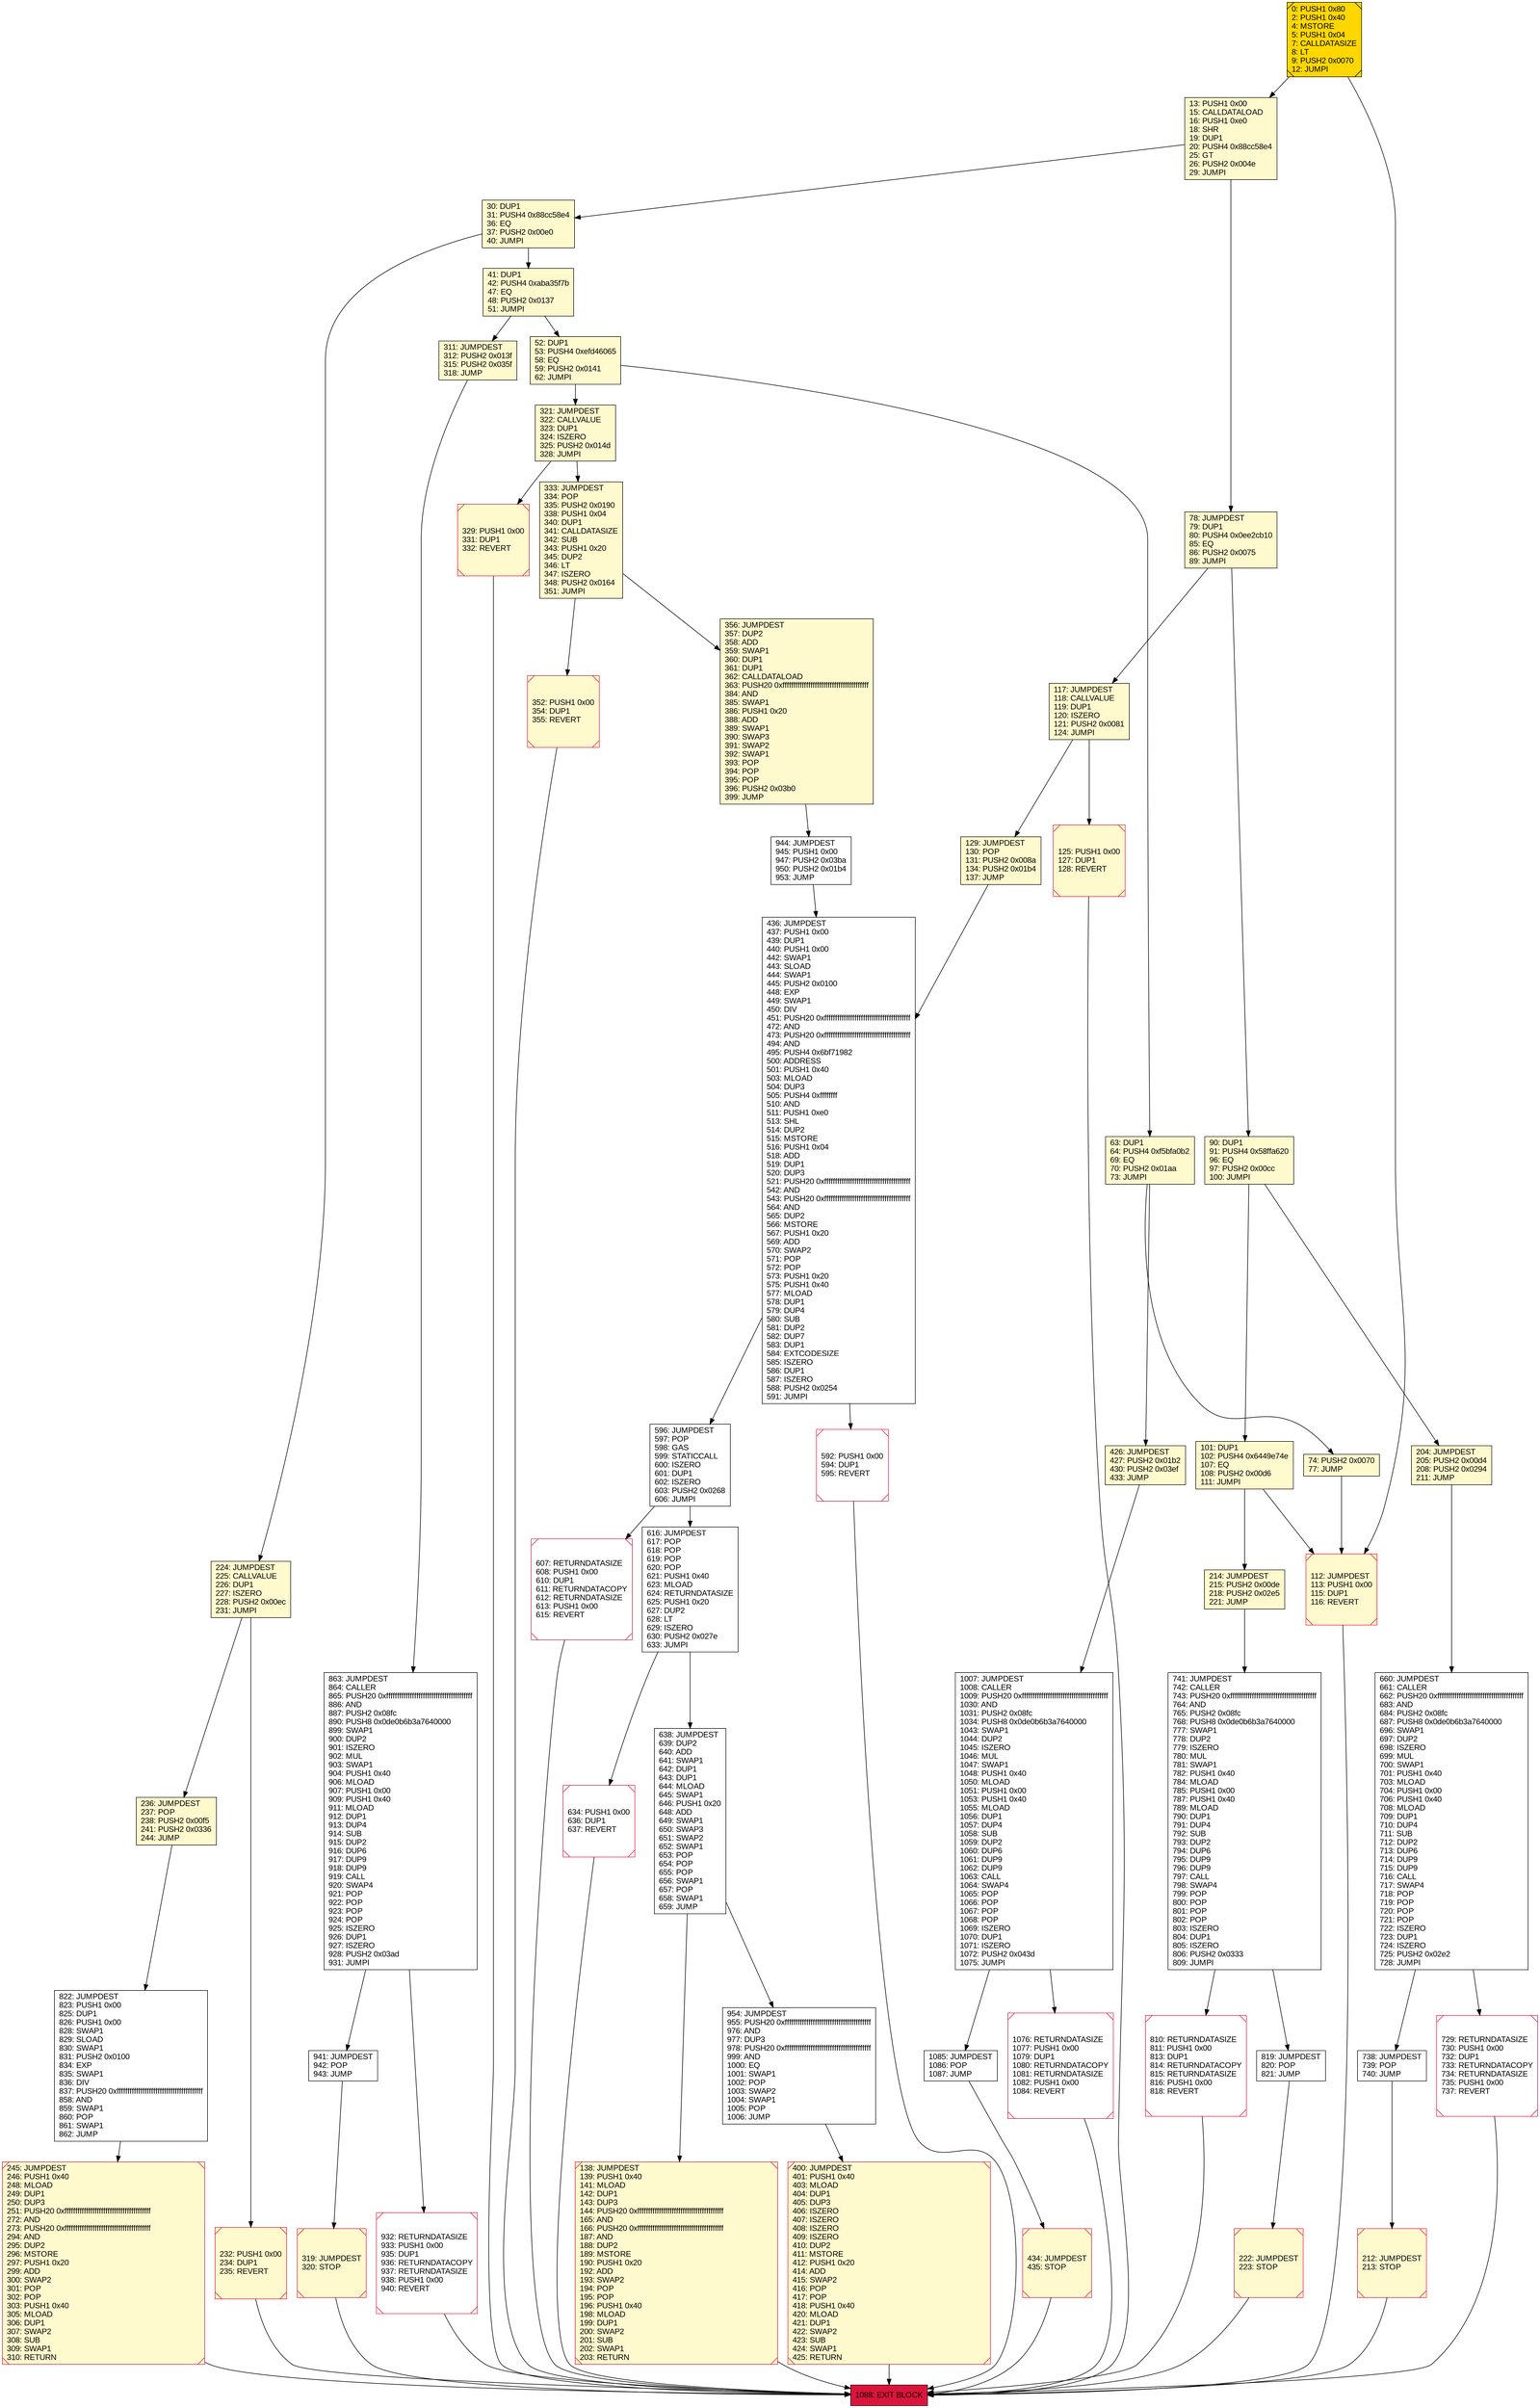 digraph G {
bgcolor=transparent rankdir=UD;
node [shape=box style=filled color=black fillcolor=white fontname=arial fontcolor=black];
356 [label="356: JUMPDEST\l357: DUP2\l358: ADD\l359: SWAP1\l360: DUP1\l361: DUP1\l362: CALLDATALOAD\l363: PUSH20 0xffffffffffffffffffffffffffffffffffffffff\l384: AND\l385: SWAP1\l386: PUSH1 0x20\l388: ADD\l389: SWAP1\l390: SWAP3\l391: SWAP2\l392: SWAP1\l393: POP\l394: POP\l395: POP\l396: PUSH2 0x03b0\l399: JUMP\l" fillcolor=lemonchiffon ];
1007 [label="1007: JUMPDEST\l1008: CALLER\l1009: PUSH20 0xffffffffffffffffffffffffffffffffffffffff\l1030: AND\l1031: PUSH2 0x08fc\l1034: PUSH8 0x0de0b6b3a7640000\l1043: SWAP1\l1044: DUP2\l1045: ISZERO\l1046: MUL\l1047: SWAP1\l1048: PUSH1 0x40\l1050: MLOAD\l1051: PUSH1 0x00\l1053: PUSH1 0x40\l1055: MLOAD\l1056: DUP1\l1057: DUP4\l1058: SUB\l1059: DUP2\l1060: DUP6\l1061: DUP9\l1062: DUP9\l1063: CALL\l1064: SWAP4\l1065: POP\l1066: POP\l1067: POP\l1068: POP\l1069: ISZERO\l1070: DUP1\l1071: ISZERO\l1072: PUSH2 0x043d\l1075: JUMPI\l" ];
638 [label="638: JUMPDEST\l639: DUP2\l640: ADD\l641: SWAP1\l642: DUP1\l643: DUP1\l644: MLOAD\l645: SWAP1\l646: PUSH1 0x20\l648: ADD\l649: SWAP1\l650: SWAP3\l651: SWAP2\l652: SWAP1\l653: POP\l654: POP\l655: POP\l656: SWAP1\l657: POP\l658: SWAP1\l659: JUMP\l" ];
941 [label="941: JUMPDEST\l942: POP\l943: JUMP\l" ];
311 [label="311: JUMPDEST\l312: PUSH2 0x013f\l315: PUSH2 0x035f\l318: JUMP\l" fillcolor=lemonchiffon ];
819 [label="819: JUMPDEST\l820: POP\l821: JUMP\l" ];
52 [label="52: DUP1\l53: PUSH4 0xefd46065\l58: EQ\l59: PUSH2 0x0141\l62: JUMPI\l" fillcolor=lemonchiffon ];
1085 [label="1085: JUMPDEST\l1086: POP\l1087: JUMP\l" ];
78 [label="78: JUMPDEST\l79: DUP1\l80: PUSH4 0x0ee2cb10\l85: EQ\l86: PUSH2 0x0075\l89: JUMPI\l" fillcolor=lemonchiffon ];
90 [label="90: DUP1\l91: PUSH4 0x58ffa620\l96: EQ\l97: PUSH2 0x00cc\l100: JUMPI\l" fillcolor=lemonchiffon ];
436 [label="436: JUMPDEST\l437: PUSH1 0x00\l439: DUP1\l440: PUSH1 0x00\l442: SWAP1\l443: SLOAD\l444: SWAP1\l445: PUSH2 0x0100\l448: EXP\l449: SWAP1\l450: DIV\l451: PUSH20 0xffffffffffffffffffffffffffffffffffffffff\l472: AND\l473: PUSH20 0xffffffffffffffffffffffffffffffffffffffff\l494: AND\l495: PUSH4 0x6bf71982\l500: ADDRESS\l501: PUSH1 0x40\l503: MLOAD\l504: DUP3\l505: PUSH4 0xffffffff\l510: AND\l511: PUSH1 0xe0\l513: SHL\l514: DUP2\l515: MSTORE\l516: PUSH1 0x04\l518: ADD\l519: DUP1\l520: DUP3\l521: PUSH20 0xffffffffffffffffffffffffffffffffffffffff\l542: AND\l543: PUSH20 0xffffffffffffffffffffffffffffffffffffffff\l564: AND\l565: DUP2\l566: MSTORE\l567: PUSH1 0x20\l569: ADD\l570: SWAP2\l571: POP\l572: POP\l573: PUSH1 0x20\l575: PUSH1 0x40\l577: MLOAD\l578: DUP1\l579: DUP4\l580: SUB\l581: DUP2\l582: DUP7\l583: DUP1\l584: EXTCODESIZE\l585: ISZERO\l586: DUP1\l587: ISZERO\l588: PUSH2 0x0254\l591: JUMPI\l" ];
822 [label="822: JUMPDEST\l823: PUSH1 0x00\l825: DUP1\l826: PUSH1 0x00\l828: SWAP1\l829: SLOAD\l830: SWAP1\l831: PUSH2 0x0100\l834: EXP\l835: SWAP1\l836: DIV\l837: PUSH20 0xffffffffffffffffffffffffffffffffffffffff\l858: AND\l859: SWAP1\l860: POP\l861: SWAP1\l862: JUMP\l" ];
863 [label="863: JUMPDEST\l864: CALLER\l865: PUSH20 0xffffffffffffffffffffffffffffffffffffffff\l886: AND\l887: PUSH2 0x08fc\l890: PUSH8 0x0de0b6b3a7640000\l899: SWAP1\l900: DUP2\l901: ISZERO\l902: MUL\l903: SWAP1\l904: PUSH1 0x40\l906: MLOAD\l907: PUSH1 0x00\l909: PUSH1 0x40\l911: MLOAD\l912: DUP1\l913: DUP4\l914: SUB\l915: DUP2\l916: DUP6\l917: DUP9\l918: DUP9\l919: CALL\l920: SWAP4\l921: POP\l922: POP\l923: POP\l924: POP\l925: ISZERO\l926: DUP1\l927: ISZERO\l928: PUSH2 0x03ad\l931: JUMPI\l" ];
321 [label="321: JUMPDEST\l322: CALLVALUE\l323: DUP1\l324: ISZERO\l325: PUSH2 0x014d\l328: JUMPI\l" fillcolor=lemonchiffon ];
426 [label="426: JUMPDEST\l427: PUSH2 0x01b2\l430: PUSH2 0x03ef\l433: JUMP\l" fillcolor=lemonchiffon ];
245 [label="245: JUMPDEST\l246: PUSH1 0x40\l248: MLOAD\l249: DUP1\l250: DUP3\l251: PUSH20 0xffffffffffffffffffffffffffffffffffffffff\l272: AND\l273: PUSH20 0xffffffffffffffffffffffffffffffffffffffff\l294: AND\l295: DUP2\l296: MSTORE\l297: PUSH1 0x20\l299: ADD\l300: SWAP2\l301: POP\l302: POP\l303: PUSH1 0x40\l305: MLOAD\l306: DUP1\l307: SWAP2\l308: SUB\l309: SWAP1\l310: RETURN\l" fillcolor=lemonchiffon shape=Msquare color=crimson ];
434 [label="434: JUMPDEST\l435: STOP\l" fillcolor=lemonchiffon shape=Msquare color=crimson ];
596 [label="596: JUMPDEST\l597: POP\l598: GAS\l599: STATICCALL\l600: ISZERO\l601: DUP1\l602: ISZERO\l603: PUSH2 0x0268\l606: JUMPI\l" ];
616 [label="616: JUMPDEST\l617: POP\l618: POP\l619: POP\l620: POP\l621: PUSH1 0x40\l623: MLOAD\l624: RETURNDATASIZE\l625: PUSH1 0x20\l627: DUP2\l628: LT\l629: ISZERO\l630: PUSH2 0x027e\l633: JUMPI\l" ];
333 [label="333: JUMPDEST\l334: POP\l335: PUSH2 0x0190\l338: PUSH1 0x04\l340: DUP1\l341: CALLDATASIZE\l342: SUB\l343: PUSH1 0x20\l345: DUP2\l346: LT\l347: ISZERO\l348: PUSH2 0x0164\l351: JUMPI\l" fillcolor=lemonchiffon ];
319 [label="319: JUMPDEST\l320: STOP\l" fillcolor=lemonchiffon shape=Msquare color=crimson ];
400 [label="400: JUMPDEST\l401: PUSH1 0x40\l403: MLOAD\l404: DUP1\l405: DUP3\l406: ISZERO\l407: ISZERO\l408: ISZERO\l409: ISZERO\l410: DUP2\l411: MSTORE\l412: PUSH1 0x20\l414: ADD\l415: SWAP2\l416: POP\l417: POP\l418: PUSH1 0x40\l420: MLOAD\l421: DUP1\l422: SWAP2\l423: SUB\l424: SWAP1\l425: RETURN\l" fillcolor=lemonchiffon shape=Msquare color=crimson ];
660 [label="660: JUMPDEST\l661: CALLER\l662: PUSH20 0xffffffffffffffffffffffffffffffffffffffff\l683: AND\l684: PUSH2 0x08fc\l687: PUSH8 0x0de0b6b3a7640000\l696: SWAP1\l697: DUP2\l698: ISZERO\l699: MUL\l700: SWAP1\l701: PUSH1 0x40\l703: MLOAD\l704: PUSH1 0x00\l706: PUSH1 0x40\l708: MLOAD\l709: DUP1\l710: DUP4\l711: SUB\l712: DUP2\l713: DUP6\l714: DUP9\l715: DUP9\l716: CALL\l717: SWAP4\l718: POP\l719: POP\l720: POP\l721: POP\l722: ISZERO\l723: DUP1\l724: ISZERO\l725: PUSH2 0x02e2\l728: JUMPI\l" ];
1076 [label="1076: RETURNDATASIZE\l1077: PUSH1 0x00\l1079: DUP1\l1080: RETURNDATACOPY\l1081: RETURNDATASIZE\l1082: PUSH1 0x00\l1084: REVERT\l" shape=Msquare color=crimson ];
63 [label="63: DUP1\l64: PUSH4 0xf5bfa0b2\l69: EQ\l70: PUSH2 0x01aa\l73: JUMPI\l" fillcolor=lemonchiffon ];
810 [label="810: RETURNDATASIZE\l811: PUSH1 0x00\l813: DUP1\l814: RETURNDATACOPY\l815: RETURNDATASIZE\l816: PUSH1 0x00\l818: REVERT\l" shape=Msquare color=crimson ];
741 [label="741: JUMPDEST\l742: CALLER\l743: PUSH20 0xffffffffffffffffffffffffffffffffffffffff\l764: AND\l765: PUSH2 0x08fc\l768: PUSH8 0x0de0b6b3a7640000\l777: SWAP1\l778: DUP2\l779: ISZERO\l780: MUL\l781: SWAP1\l782: PUSH1 0x40\l784: MLOAD\l785: PUSH1 0x00\l787: PUSH1 0x40\l789: MLOAD\l790: DUP1\l791: DUP4\l792: SUB\l793: DUP2\l794: DUP6\l795: DUP9\l796: DUP9\l797: CALL\l798: SWAP4\l799: POP\l800: POP\l801: POP\l802: POP\l803: ISZERO\l804: DUP1\l805: ISZERO\l806: PUSH2 0x0333\l809: JUMPI\l" ];
30 [label="30: DUP1\l31: PUSH4 0x88cc58e4\l36: EQ\l37: PUSH2 0x00e0\l40: JUMPI\l" fillcolor=lemonchiffon ];
236 [label="236: JUMPDEST\l237: POP\l238: PUSH2 0x00f5\l241: PUSH2 0x0336\l244: JUMP\l" fillcolor=lemonchiffon ];
117 [label="117: JUMPDEST\l118: CALLVALUE\l119: DUP1\l120: ISZERO\l121: PUSH2 0x0081\l124: JUMPI\l" fillcolor=lemonchiffon ];
41 [label="41: DUP1\l42: PUSH4 0xaba35f7b\l47: EQ\l48: PUSH2 0x0137\l51: JUMPI\l" fillcolor=lemonchiffon ];
932 [label="932: RETURNDATASIZE\l933: PUSH1 0x00\l935: DUP1\l936: RETURNDATACOPY\l937: RETURNDATASIZE\l938: PUSH1 0x00\l940: REVERT\l" shape=Msquare color=crimson ];
1088 [label="1088: EXIT BLOCK\l" fillcolor=crimson ];
212 [label="212: JUMPDEST\l213: STOP\l" fillcolor=lemonchiffon shape=Msquare color=crimson ];
352 [label="352: PUSH1 0x00\l354: DUP1\l355: REVERT\l" fillcolor=lemonchiffon shape=Msquare color=crimson ];
729 [label="729: RETURNDATASIZE\l730: PUSH1 0x00\l732: DUP1\l733: RETURNDATACOPY\l734: RETURNDATASIZE\l735: PUSH1 0x00\l737: REVERT\l" shape=Msquare color=crimson ];
0 [label="0: PUSH1 0x80\l2: PUSH1 0x40\l4: MSTORE\l5: PUSH1 0x04\l7: CALLDATASIZE\l8: LT\l9: PUSH2 0x0070\l12: JUMPI\l" fillcolor=lemonchiffon shape=Msquare fillcolor=gold ];
607 [label="607: RETURNDATASIZE\l608: PUSH1 0x00\l610: DUP1\l611: RETURNDATACOPY\l612: RETURNDATASIZE\l613: PUSH1 0x00\l615: REVERT\l" shape=Msquare color=crimson ];
738 [label="738: JUMPDEST\l739: POP\l740: JUMP\l" ];
74 [label="74: PUSH2 0x0070\l77: JUMP\l" fillcolor=lemonchiffon ];
232 [label="232: PUSH1 0x00\l234: DUP1\l235: REVERT\l" fillcolor=lemonchiffon shape=Msquare color=crimson ];
222 [label="222: JUMPDEST\l223: STOP\l" fillcolor=lemonchiffon shape=Msquare color=crimson ];
129 [label="129: JUMPDEST\l130: POP\l131: PUSH2 0x008a\l134: PUSH2 0x01b4\l137: JUMP\l" fillcolor=lemonchiffon ];
13 [label="13: PUSH1 0x00\l15: CALLDATALOAD\l16: PUSH1 0xe0\l18: SHR\l19: DUP1\l20: PUSH4 0x88cc58e4\l25: GT\l26: PUSH2 0x004e\l29: JUMPI\l" fillcolor=lemonchiffon ];
214 [label="214: JUMPDEST\l215: PUSH2 0x00de\l218: PUSH2 0x02e5\l221: JUMP\l" fillcolor=lemonchiffon ];
138 [label="138: JUMPDEST\l139: PUSH1 0x40\l141: MLOAD\l142: DUP1\l143: DUP3\l144: PUSH20 0xffffffffffffffffffffffffffffffffffffffff\l165: AND\l166: PUSH20 0xffffffffffffffffffffffffffffffffffffffff\l187: AND\l188: DUP2\l189: MSTORE\l190: PUSH1 0x20\l192: ADD\l193: SWAP2\l194: POP\l195: POP\l196: PUSH1 0x40\l198: MLOAD\l199: DUP1\l200: SWAP2\l201: SUB\l202: SWAP1\l203: RETURN\l" fillcolor=lemonchiffon shape=Msquare color=crimson ];
634 [label="634: PUSH1 0x00\l636: DUP1\l637: REVERT\l" shape=Msquare color=crimson ];
125 [label="125: PUSH1 0x00\l127: DUP1\l128: REVERT\l" fillcolor=lemonchiffon shape=Msquare color=crimson ];
224 [label="224: JUMPDEST\l225: CALLVALUE\l226: DUP1\l227: ISZERO\l228: PUSH2 0x00ec\l231: JUMPI\l" fillcolor=lemonchiffon ];
329 [label="329: PUSH1 0x00\l331: DUP1\l332: REVERT\l" fillcolor=lemonchiffon shape=Msquare color=crimson ];
954 [label="954: JUMPDEST\l955: PUSH20 0xffffffffffffffffffffffffffffffffffffffff\l976: AND\l977: DUP3\l978: PUSH20 0xffffffffffffffffffffffffffffffffffffffff\l999: AND\l1000: EQ\l1001: SWAP1\l1002: POP\l1003: SWAP2\l1004: SWAP1\l1005: POP\l1006: JUMP\l" ];
592 [label="592: PUSH1 0x00\l594: DUP1\l595: REVERT\l" shape=Msquare color=crimson ];
944 [label="944: JUMPDEST\l945: PUSH1 0x00\l947: PUSH2 0x03ba\l950: PUSH2 0x01b4\l953: JUMP\l" ];
112 [label="112: JUMPDEST\l113: PUSH1 0x00\l115: DUP1\l116: REVERT\l" fillcolor=lemonchiffon shape=Msquare color=crimson ];
101 [label="101: DUP1\l102: PUSH4 0x6449e74e\l107: EQ\l108: PUSH2 0x00d6\l111: JUMPI\l" fillcolor=lemonchiffon ];
204 [label="204: JUMPDEST\l205: PUSH2 0x00d4\l208: PUSH2 0x0294\l211: JUMP\l" fillcolor=lemonchiffon ];
212 -> 1088;
352 -> 1088;
729 -> 1088;
741 -> 810;
101 -> 112;
607 -> 1088;
822 -> 245;
738 -> 212;
78 -> 90;
232 -> 1088;
222 -> 1088;
321 -> 333;
596 -> 616;
30 -> 41;
63 -> 426;
0 -> 13;
236 -> 822;
138 -> 1088;
634 -> 1088;
125 -> 1088;
1007 -> 1085;
863 -> 932;
101 -> 214;
941 -> 319;
41 -> 52;
78 -> 117;
426 -> 1007;
741 -> 819;
52 -> 63;
329 -> 1088;
863 -> 941;
1007 -> 1076;
333 -> 356;
41 -> 311;
224 -> 232;
616 -> 638;
592 -> 1088;
311 -> 863;
112 -> 1088;
0 -> 112;
436 -> 596;
52 -> 321;
1085 -> 434;
74 -> 112;
954 -> 400;
321 -> 329;
13 -> 78;
129 -> 436;
224 -> 236;
30 -> 224;
204 -> 660;
819 -> 222;
638 -> 138;
13 -> 30;
596 -> 607;
117 -> 125;
214 -> 741;
245 -> 1088;
434 -> 1088;
333 -> 352;
638 -> 954;
660 -> 738;
90 -> 204;
90 -> 101;
319 -> 1088;
944 -> 436;
400 -> 1088;
436 -> 592;
660 -> 729;
1076 -> 1088;
810 -> 1088;
616 -> 634;
117 -> 129;
356 -> 944;
63 -> 74;
932 -> 1088;
}